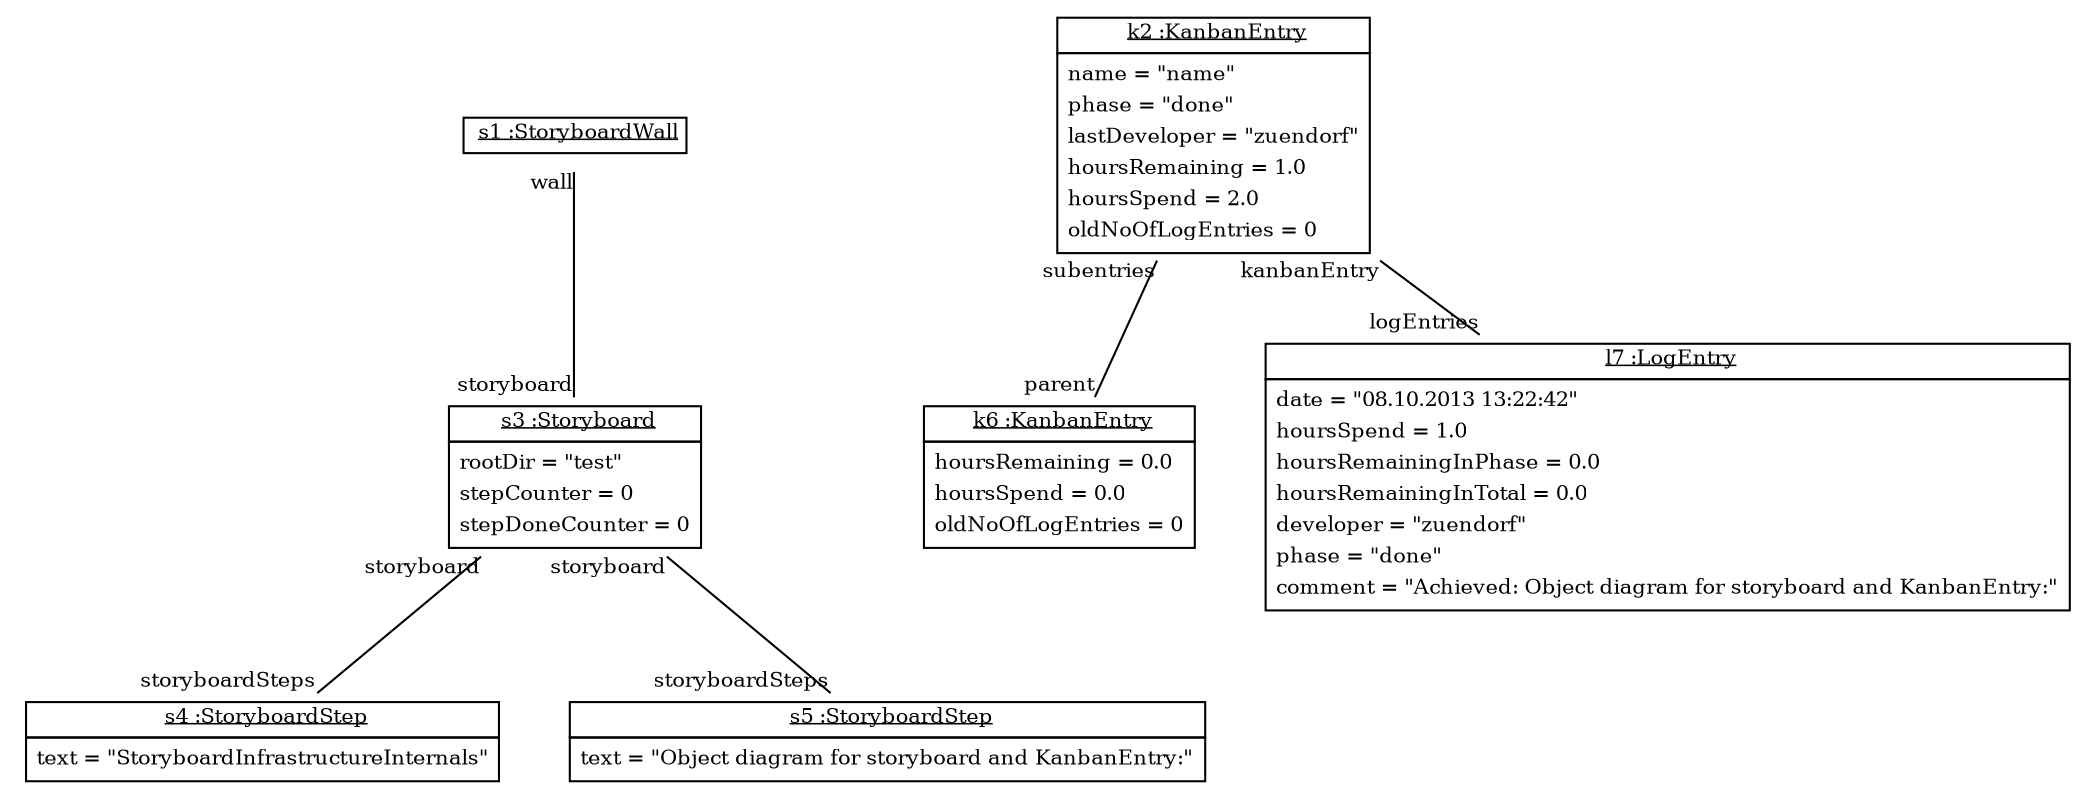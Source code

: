 graph ObjectDiagram {
   node [shape = none, fontsize = 10];
   edge [fontsize = 10];
   compound=true;

s1 [label=<<table border='0' cellborder='1' cellspacing='0'> <tr> <td href="../../SDMLib/src/org/sdmlib/storyboards/StoryboardWall.java"> <u>s1 :StoryboardWall</u></td></tr></table>>];
s3 [label=<<table border='0' cellborder='1' cellspacing='0'> <tr> <td href="../../SDMLib/src/org/sdmlib/storyboards/Storyboard.java"> <u>s3 :Storyboard</u></td></tr><tr><td><table border='0' cellborder='0' cellspacing='0'><tr><td align='left'>rootDir = "test"</td></tr><tr><td align='left'>stepCounter = 0</td></tr><tr><td align='left'>stepDoneCounter = 0</td></tr></table></td></tr></table>>];
s4 [label=<<table border='0' cellborder='1' cellspacing='0'> <tr> <td href="../../SDMLib/src/org/sdmlib/storyboards/StoryboardStep.java"> <u>s4 :StoryboardStep</u></td></tr><tr><td><table border='0' cellborder='0' cellspacing='0'><tr><td align='left'>text = "StoryboardInfrastructureInternals"</td></tr></table></td></tr></table>>];
s5 [label=<<table border='0' cellborder='1' cellspacing='0'> <tr> <td href="../../SDMLib/src/org/sdmlib/storyboards/StoryboardStep.java"> <u>s5 :StoryboardStep</u></td></tr><tr><td><table border='0' cellborder='0' cellspacing='0'><tr><td align='left'>text = "Object diagram for storyboard and KanbanEntry:"</td></tr></table></td></tr></table>>];
k2 [label=<<table border='0' cellborder='1' cellspacing='0'> <tr> <td href="../../SDMLib/src/org/sdmlib/storyboards/KanbanEntry.java"> <u>k2 :KanbanEntry</u></td></tr><tr><td><table border='0' cellborder='0' cellspacing='0'><tr><td align='left'>name = "name"</td></tr><tr><td align='left'>phase = "done"</td></tr><tr><td align='left'>lastDeveloper = "zuendorf"</td></tr><tr><td align='left'>hoursRemaining = 1.0</td></tr><tr><td align='left'>hoursSpend = 2.0</td></tr><tr><td align='left'>oldNoOfLogEntries = 0</td></tr></table></td></tr></table>>];
k6 [label=<<table border='0' cellborder='1' cellspacing='0'> <tr> <td href="../../SDMLib/src/org/sdmlib/storyboards/KanbanEntry.java"> <u>k6 :KanbanEntry</u></td></tr><tr><td><table border='0' cellborder='0' cellspacing='0'><tr><td align='left'>hoursRemaining = 0.0</td></tr><tr><td align='left'>hoursSpend = 0.0</td></tr><tr><td align='left'>oldNoOfLogEntries = 0</td></tr></table></td></tr></table>>];
l7 [label=<<table border='0' cellborder='1' cellspacing='0'> <tr> <td href="../../SDMLib/src/org/sdmlib/storyboards/LogEntry.java"> <u>l7 :LogEntry</u></td></tr><tr><td><table border='0' cellborder='0' cellspacing='0'><tr><td align='left'>date = "08.10.2013 13:22:42"</td></tr><tr><td align='left'>hoursSpend = 1.0</td></tr><tr><td align='left'>hoursRemainingInPhase = 0.0</td></tr><tr><td align='left'>hoursRemainingInTotal = 0.0</td></tr><tr><td align='left'>developer = "zuendorf"</td></tr><tr><td align='left'>phase = "done"</td></tr><tr><td align='left'>comment = "Achieved: Object diagram for storyboard and KanbanEntry:"</td></tr></table></td></tr></table>>];

s1 -- s3 [headlabel = "storyboard" taillabel = "wall"];
s3 -- s4 [headlabel = "storyboardSteps" taillabel = "storyboard"];
s3 -- s5 [headlabel = "storyboardSteps" taillabel = "storyboard"];
k2 -- k6 [headlabel = "parent" taillabel = "subentries"];
k2 -- l7 [headlabel = "logEntries" taillabel = "kanbanEntry"];
}
